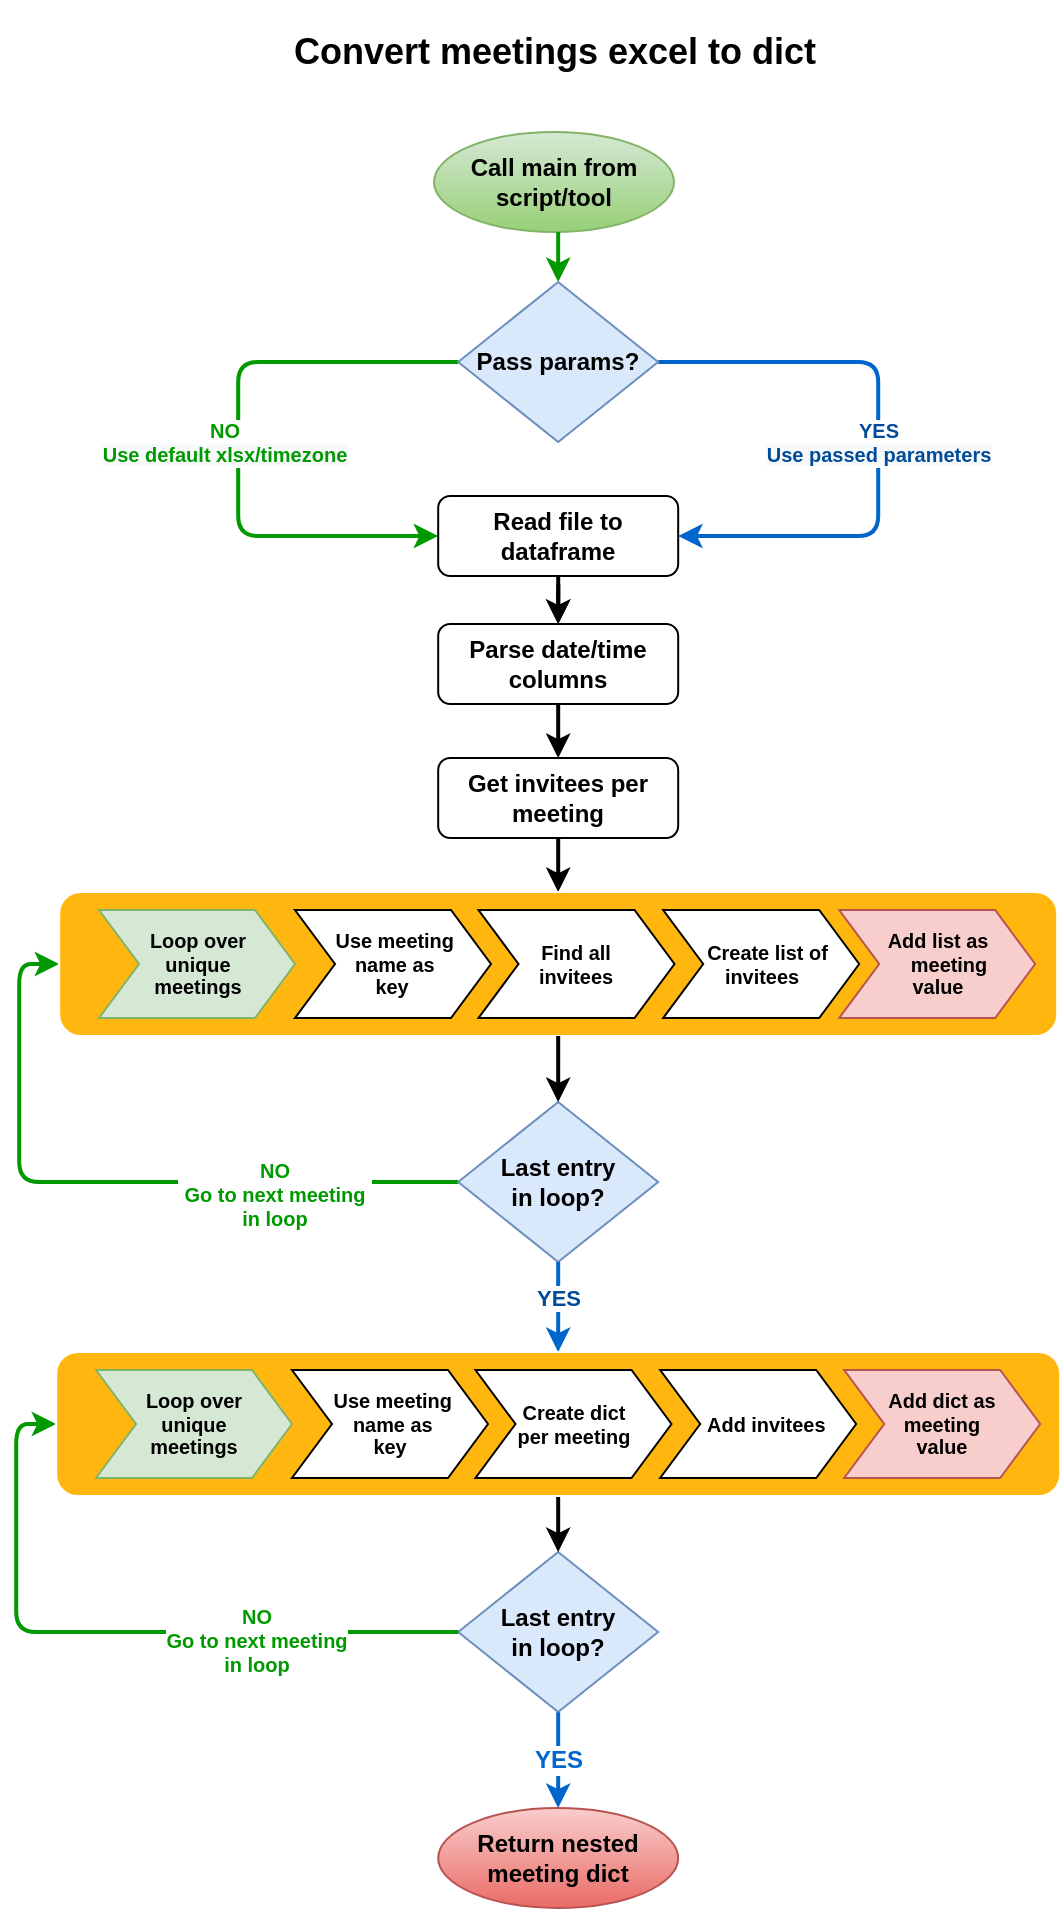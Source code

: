 <mxfile version="14.7.6" type="github">
  <diagram id="C5RBs43oDa-KdzZeNtuy" name="Page-1">
    <mxGraphModel dx="1634" dy="905" grid="0" gridSize="10" guides="1" tooltips="1" connect="1" arrows="1" fold="1" page="1" pageScale="1" pageWidth="827" pageHeight="1169" math="0" shadow="0">
      <root>
        <mxCell id="WIyWlLk6GJQsqaUBKTNV-0" />
        <mxCell id="WIyWlLk6GJQsqaUBKTNV-1" parent="WIyWlLk6GJQsqaUBKTNV-0" />
        <mxCell id="ReJE5lU1sMP6MGlXTFx2-0" value="&lt;h2&gt;Convert meetings excel to dict&lt;/h2&gt;" style="text;html=1;align=center;verticalAlign=middle;resizable=0;points=[];autosize=1;strokeColor=none;" parent="WIyWlLk6GJQsqaUBKTNV-1" vertex="1">
          <mxGeometry x="274" y="33" width="280" height="50" as="geometry" />
        </mxCell>
        <mxCell id="ReJE5lU1sMP6MGlXTFx2-1" value="Call main from script/tool" style="ellipse;whiteSpace=wrap;html=1;gradientColor=#97d077;fillColor=#d5e8d4;strokeColor=#82b366;fontStyle=1;fontSize=12;" parent="WIyWlLk6GJQsqaUBKTNV-1" vertex="1">
          <mxGeometry x="354" y="98" width="120" height="50" as="geometry" />
        </mxCell>
        <mxCell id="ReJE5lU1sMP6MGlXTFx2-100" value="" style="edgeStyle=none;rounded=0;orthogonalLoop=1;jettySize=auto;html=1;strokeColor=#009900;strokeWidth=2;fontSize=12;" parent="WIyWlLk6GJQsqaUBKTNV-1" target="ReJE5lU1sMP6MGlXTFx2-106" edge="1">
          <mxGeometry relative="1" as="geometry">
            <mxPoint x="416.09" y="148" as="sourcePoint" />
          </mxGeometry>
        </mxCell>
        <mxCell id="ReJE5lU1sMP6MGlXTFx2-102" style="edgeStyle=orthogonalEdgeStyle;rounded=1;orthogonalLoop=1;jettySize=auto;html=1;exitX=0;exitY=0.5;exitDx=0;exitDy=0;shadow=0;strokeColor=#009900;fillColor=#FFF700;strokeWidth=2;fontSize=12;" parent="WIyWlLk6GJQsqaUBKTNV-1" source="ReJE5lU1sMP6MGlXTFx2-106" target="ReJE5lU1sMP6MGlXTFx2-108" edge="1">
          <mxGeometry relative="1" as="geometry">
            <mxPoint x="346.09" y="303" as="targetPoint" />
            <Array as="points">
              <mxPoint x="256.09" y="213" />
              <mxPoint x="256.09" y="300" />
            </Array>
          </mxGeometry>
        </mxCell>
        <mxCell id="ReJE5lU1sMP6MGlXTFx2-103" value="&lt;font style=&quot;font-size: 10px;&quot; color=&quot;#009900&quot;&gt;NO&lt;br style=&quot;font-size: 10px;&quot;&gt;&lt;span style=&quot;font-size: 10px; background-color: rgb(248, 249, 250);&quot;&gt;Use default xlsx/timezone&lt;/span&gt;&lt;/font&gt;&lt;span style=&quot;font-size: 10px; background-color: rgb(248, 249, 250);&quot;&gt;&lt;br style=&quot;font-size: 10px;&quot;&gt;&lt;/span&gt;" style="edgeLabel;html=1;align=center;verticalAlign=middle;resizable=0;points=[];fontStyle=1;fontSize=10;" parent="ReJE5lU1sMP6MGlXTFx2-102" vertex="1" connectable="0">
          <mxGeometry x="-0.539" y="2" relative="1" as="geometry">
            <mxPoint x="-49" y="38" as="offset" />
          </mxGeometry>
        </mxCell>
        <mxCell id="ReJE5lU1sMP6MGlXTFx2-104" style="edgeStyle=orthogonalEdgeStyle;rounded=1;orthogonalLoop=1;jettySize=auto;html=1;exitX=1;exitY=0.5;exitDx=0;exitDy=0;entryX=1;entryY=0.5;entryDx=0;entryDy=0;strokeColor=#0066CC;strokeWidth=2;fontSize=12;" parent="WIyWlLk6GJQsqaUBKTNV-1" source="ReJE5lU1sMP6MGlXTFx2-106" target="ReJE5lU1sMP6MGlXTFx2-108" edge="1">
          <mxGeometry relative="1" as="geometry">
            <mxPoint x="466.09" y="323" as="targetPoint" />
            <Array as="points">
              <mxPoint x="576.09" y="213" />
              <mxPoint x="576.09" y="300" />
            </Array>
          </mxGeometry>
        </mxCell>
        <mxCell id="ReJE5lU1sMP6MGlXTFx2-105" value="&lt;font style=&quot;font-size: 10px;&quot; color=&quot;#004c99&quot;&gt;YES&lt;br style=&quot;font-size: 10px;&quot;&gt;&lt;span style=&quot;font-size: 10px; background-color: rgb(248, 249, 250);&quot;&gt;Use passed parameters&lt;/span&gt;&lt;/font&gt;" style="edgeLabel;html=1;align=center;verticalAlign=middle;resizable=0;points=[];fontStyle=1;fontSize=10;" parent="ReJE5lU1sMP6MGlXTFx2-104" vertex="1" connectable="0">
          <mxGeometry x="-0.484" y="2" relative="1" as="geometry">
            <mxPoint x="33" y="42" as="offset" />
          </mxGeometry>
        </mxCell>
        <mxCell id="ReJE5lU1sMP6MGlXTFx2-106" value="Pass params?" style="rhombus;whiteSpace=wrap;html=1;fillColor=#dae8fc;strokeColor=#6c8ebf;fontStyle=1;fontSize=12;" parent="WIyWlLk6GJQsqaUBKTNV-1" vertex="1">
          <mxGeometry x="366.09" y="173" width="100" height="80" as="geometry" />
        </mxCell>
        <mxCell id="ReJE5lU1sMP6MGlXTFx2-180" style="edgeStyle=orthogonalEdgeStyle;rounded=0;orthogonalLoop=1;jettySize=auto;html=1;entryX=0.5;entryY=0;entryDx=0;entryDy=0;strokeWidth=2;fontSize=12;" parent="WIyWlLk6GJQsqaUBKTNV-1" target="ReJE5lU1sMP6MGlXTFx2-147" edge="1">
          <mxGeometry relative="1" as="geometry">
            <mxPoint x="416.167" y="324" as="sourcePoint" />
          </mxGeometry>
        </mxCell>
        <mxCell id="ReJE5lU1sMP6MGlXTFx2-212" value="" style="edgeStyle=orthogonalEdgeStyle;rounded=1;orthogonalLoop=1;jettySize=auto;html=1;strokeWidth=2;fontSize=12;" parent="WIyWlLk6GJQsqaUBKTNV-1" source="ReJE5lU1sMP6MGlXTFx2-108" target="ReJE5lU1sMP6MGlXTFx2-147" edge="1">
          <mxGeometry relative="1" as="geometry" />
        </mxCell>
        <mxCell id="ReJE5lU1sMP6MGlXTFx2-108" value="Read file to dataframe" style="rounded=1;whiteSpace=wrap;html=1;fontSize=12;glass=0;strokeWidth=1;shadow=0;fontStyle=1" parent="WIyWlLk6GJQsqaUBKTNV-1" vertex="1">
          <mxGeometry x="356.09" y="280" width="120" height="40" as="geometry" />
        </mxCell>
        <mxCell id="ReJE5lU1sMP6MGlXTFx2-207" value="&lt;font style=&quot;font-size: 12px;&quot; color=&quot;#0066cc&quot;&gt;YES&lt;/font&gt;" style="edgeStyle=orthogonalEdgeStyle;rounded=1;orthogonalLoop=1;jettySize=auto;html=1;strokeWidth=2;exitX=0.5;exitY=1;exitDx=0;exitDy=0;strokeColor=#0066CC;entryX=0.5;entryY=0;entryDx=0;entryDy=0;fontStyle=1;fontSize=12;" parent="WIyWlLk6GJQsqaUBKTNV-1" source="ReJE5lU1sMP6MGlXTFx2-121" target="ReJE5lU1sMP6MGlXTFx2-211" edge="1">
          <mxGeometry relative="1" as="geometry">
            <mxPoint x="416" y="926" as="targetPoint" />
            <mxPoint x="416" y="877" as="sourcePoint" />
            <Array as="points" />
            <mxPoint as="offset" />
          </mxGeometry>
        </mxCell>
        <mxCell id="ReJE5lU1sMP6MGlXTFx2-121" value="Last entry&lt;br style=&quot;font-size: 12px;&quot;&gt;in loop?" style="rhombus;whiteSpace=wrap;html=1;fillColor=#dae8fc;strokeColor=#6c8ebf;fontStyle=1;fontSize=12;" parent="WIyWlLk6GJQsqaUBKTNV-1" vertex="1">
          <mxGeometry x="366.09" y="808" width="100" height="80" as="geometry" />
        </mxCell>
        <mxCell id="ReJE5lU1sMP6MGlXTFx2-182" style="edgeStyle=orthogonalEdgeStyle;rounded=0;orthogonalLoop=1;jettySize=auto;html=1;entryX=0.5;entryY=0;entryDx=0;entryDy=0;strokeWidth=2;" parent="WIyWlLk6GJQsqaUBKTNV-1" source="ReJE5lU1sMP6MGlXTFx2-145" target="ReJE5lU1sMP6MGlXTFx2-168" edge="1">
          <mxGeometry relative="1" as="geometry">
            <mxPoint x="416.24" y="467.12" as="targetPoint" />
            <Array as="points" />
          </mxGeometry>
        </mxCell>
        <mxCell id="ReJE5lU1sMP6MGlXTFx2-145" value="Get invitees per meeting" style="rounded=1;whiteSpace=wrap;html=1;fontSize=12;glass=0;strokeWidth=1;shadow=0;fontStyle=1" parent="WIyWlLk6GJQsqaUBKTNV-1" vertex="1">
          <mxGeometry x="356.09" y="411" width="120" height="40" as="geometry" />
        </mxCell>
        <mxCell id="ReJE5lU1sMP6MGlXTFx2-181" style="edgeStyle=orthogonalEdgeStyle;rounded=0;orthogonalLoop=1;jettySize=auto;html=1;entryX=0.5;entryY=0;entryDx=0;entryDy=0;strokeWidth=2;fontSize=12;" parent="WIyWlLk6GJQsqaUBKTNV-1" target="ReJE5lU1sMP6MGlXTFx2-145" edge="1">
          <mxGeometry relative="1" as="geometry">
            <mxPoint x="416.101" y="383" as="sourcePoint" />
            <mxPoint x="416" y="403" as="targetPoint" />
          </mxGeometry>
        </mxCell>
        <mxCell id="ReJE5lU1sMP6MGlXTFx2-147" value="Parse date/time columns" style="rounded=1;whiteSpace=wrap;html=1;fontSize=12;glass=0;strokeWidth=1;shadow=0;fontStyle=1" parent="WIyWlLk6GJQsqaUBKTNV-1" vertex="1">
          <mxGeometry x="356.09" y="344" width="120" height="40" as="geometry" />
        </mxCell>
        <mxCell id="ReJE5lU1sMP6MGlXTFx2-160" style="edgeStyle=orthogonalEdgeStyle;rounded=1;orthogonalLoop=1;jettySize=auto;html=1;exitX=0;exitY=0.5;exitDx=0;exitDy=0;shadow=0;strokeColor=#009900;fillColor=#FFF700;entryX=0;entryY=0.5;entryDx=0;entryDy=0;strokeWidth=2;" parent="WIyWlLk6GJQsqaUBKTNV-1" source="ReJE5lU1sMP6MGlXTFx2-162" target="ReJE5lU1sMP6MGlXTFx2-168" edge="1">
          <mxGeometry y="38" as="geometry">
            <mxPoint x="320" y="518" as="targetPoint" />
          </mxGeometry>
        </mxCell>
        <mxCell id="ReJE5lU1sMP6MGlXTFx2-161" value="&lt;h5 style=&quot;font-size: 10px;&quot;&gt;&lt;font style=&quot;font-size: 10px;&quot; color=&quot;#009900&quot;&gt;&lt;font style=&quot;font-size: 10px;&quot;&gt;NO&lt;/font&gt;&lt;br style=&quot;font-size: 10px;&quot;&gt;&lt;font style=&quot;font-size: 10px;&quot;&gt;&amp;nbsp;Go to next meeting&amp;nbsp;&lt;br style=&quot;font-size: 10px;&quot;&gt; in loop&lt;/font&gt;&lt;/font&gt;&lt;/h5&gt;" style="edgeLabel;html=1;align=center;verticalAlign=middle;resizable=0;points=[];fontStyle=1;fontSize=10;" parent="ReJE5lU1sMP6MGlXTFx2-160" vertex="1" connectable="0">
          <mxGeometry x="-0.718" y="1" relative="1" as="geometry">
            <mxPoint x="-43" y="5" as="offset" />
          </mxGeometry>
        </mxCell>
        <mxCell id="ReJE5lU1sMP6MGlXTFx2-162" value="Last entry&lt;br style=&quot;font-size: 12px;&quot;&gt;in loop?" style="rhombus;whiteSpace=wrap;html=1;fillColor=#dae8fc;strokeColor=#6c8ebf;fontStyle=1;fontSize=12;" parent="WIyWlLk6GJQsqaUBKTNV-1" vertex="1">
          <mxGeometry x="366.09" y="583" width="100" height="80" as="geometry" />
        </mxCell>
        <mxCell id="ReJE5lU1sMP6MGlXTFx2-189" value="" style="group" parent="WIyWlLk6GJQsqaUBKTNV-1" vertex="1" connectable="0">
          <mxGeometry x="166.59" y="478" width="499" height="72" as="geometry" />
        </mxCell>
        <mxCell id="ReJE5lU1sMP6MGlXTFx2-168" value="" style="rounded=1;whiteSpace=wrap;html=1;shadow=0;strokeColor=#FFFFFF;fillColor=#FFB70F;" parent="ReJE5lU1sMP6MGlXTFx2-189" vertex="1">
          <mxGeometry width="499" height="72" as="geometry" />
        </mxCell>
        <mxCell id="ReJE5lU1sMP6MGlXTFx2-169" value="&lt;h5&gt;&amp;nbsp;Use meeting&lt;br&gt;&amp;nbsp;name as &lt;br&gt;key&lt;/h5&gt;" style="shape=step;perimeter=stepPerimeter;whiteSpace=wrap;html=1;fixedSize=1;shadow=0;strokeColor=#000000;fillColor=#FFFFFF;" parent="ReJE5lU1sMP6MGlXTFx2-189" vertex="1">
          <mxGeometry x="117.908" y="9" width="97.993" height="54.0" as="geometry" />
        </mxCell>
        <mxCell id="ReJE5lU1sMP6MGlXTFx2-171" value="&lt;h5&gt;Find all &lt;br&gt;invitees&lt;/h5&gt;" style="shape=step;perimeter=stepPerimeter;whiteSpace=wrap;html=1;fixedSize=1;shadow=0;strokeColor=#000000;fillColor=#FFFFFF;" parent="ReJE5lU1sMP6MGlXTFx2-189" vertex="1">
          <mxGeometry x="209.665" y="9" width="97.993" height="54.0" as="geometry" />
        </mxCell>
        <mxCell id="ReJE5lU1sMP6MGlXTFx2-172" value="&lt;h5&gt;&amp;nbsp; Create list of&lt;br&gt;invitees&lt;/h5&gt;" style="shape=step;perimeter=stepPerimeter;whiteSpace=wrap;html=1;fixedSize=1;shadow=0;strokeColor=#000000;fillColor=#FFFFFF;" parent="ReJE5lU1sMP6MGlXTFx2-189" vertex="1">
          <mxGeometry x="302.009" y="9" width="97.993" height="54.0" as="geometry" />
        </mxCell>
        <mxCell id="ReJE5lU1sMP6MGlXTFx2-186" value="&lt;h5&gt;Add list as&lt;br&gt;&amp;nbsp; &amp;nbsp; meeting&lt;br&gt;value&lt;/h5&gt;" style="shape=step;perimeter=stepPerimeter;whiteSpace=wrap;html=1;fixedSize=1;shadow=0;strokeColor=#b85450;fillColor=#f8cecc;" parent="ReJE5lU1sMP6MGlXTFx2-189" vertex="1">
          <mxGeometry x="389.999" y="9" width="97.993" height="54.0" as="geometry" />
        </mxCell>
        <mxCell id="ReJE5lU1sMP6MGlXTFx2-188" value="&lt;h5&gt;&lt;font style=&quot;font-size: 9.96px&quot;&gt;Loop over&lt;br&gt;unique&lt;br&gt;meetings&lt;/font&gt;&lt;br&gt;&lt;/h5&gt;" style="shape=step;perimeter=stepPerimeter;whiteSpace=wrap;html=1;fixedSize=1;shadow=0;strokeColor=#82b366;fillColor=#d5e8d4;" parent="ReJE5lU1sMP6MGlXTFx2-189" vertex="1">
          <mxGeometry x="19.918" y="9" width="97.993" height="54.0" as="geometry" />
        </mxCell>
        <mxCell id="ReJE5lU1sMP6MGlXTFx2-199" style="edgeStyle=orthogonalEdgeStyle;rounded=1;orthogonalLoop=1;jettySize=auto;html=1;exitX=0;exitY=0.5;exitDx=0;exitDy=0;shadow=0;strokeColor=#009900;fillColor=#FFF700;entryX=0;entryY=0.5;entryDx=0;entryDy=0;strokeWidth=2;" parent="WIyWlLk6GJQsqaUBKTNV-1" source="ReJE5lU1sMP6MGlXTFx2-121" target="ReJE5lU1sMP6MGlXTFx2-192" edge="1">
          <mxGeometry x="2.26" y="242" as="geometry">
            <mxPoint x="168.85" y="718" as="targetPoint" />
            <mxPoint x="376.26" y="827" as="sourcePoint" />
          </mxGeometry>
        </mxCell>
        <mxCell id="ReJE5lU1sMP6MGlXTFx2-200" value="&lt;h5 style=&quot;font-size: 10px;&quot;&gt;&lt;font style=&quot;font-size: 10px;&quot; color=&quot;#009900&quot;&gt;&lt;font style=&quot;font-size: 10px;&quot;&gt;NO&lt;/font&gt;&lt;br style=&quot;font-size: 10px;&quot;&gt;&lt;font style=&quot;font-size: 10px;&quot;&gt;Go to next meeting&lt;br style=&quot;font-size: 10px;&quot;&gt; in loop&lt;/font&gt;&lt;/font&gt;&lt;/h5&gt;" style="edgeLabel;html=1;align=center;verticalAlign=middle;resizable=0;points=[];fontStyle=1;fontSize=10;" parent="ReJE5lU1sMP6MGlXTFx2-199" vertex="1" connectable="0">
          <mxGeometry x="-0.718" y="1" relative="1" as="geometry">
            <mxPoint x="-53" y="3" as="offset" />
          </mxGeometry>
        </mxCell>
        <mxCell id="ReJE5lU1sMP6MGlXTFx2-203" style="edgeStyle=orthogonalEdgeStyle;rounded=1;orthogonalLoop=1;jettySize=auto;html=1;entryX=0.5;entryY=0;entryDx=0;entryDy=0;strokeColor=#000000;strokeWidth=2;" parent="WIyWlLk6GJQsqaUBKTNV-1" source="ReJE5lU1sMP6MGlXTFx2-168" target="ReJE5lU1sMP6MGlXTFx2-162" edge="1">
          <mxGeometry relative="1" as="geometry" />
        </mxCell>
        <mxCell id="ReJE5lU1sMP6MGlXTFx2-206" style="edgeStyle=orthogonalEdgeStyle;rounded=1;orthogonalLoop=1;jettySize=auto;html=1;exitX=0.5;exitY=1;exitDx=0;exitDy=0;entryX=0.5;entryY=0;entryDx=0;entryDy=0;strokeColor=#000000;strokeWidth=2;" parent="WIyWlLk6GJQsqaUBKTNV-1" source="ReJE5lU1sMP6MGlXTFx2-192" target="ReJE5lU1sMP6MGlXTFx2-121" edge="1">
          <mxGeometry relative="1" as="geometry" />
        </mxCell>
        <mxCell id="ReJE5lU1sMP6MGlXTFx2-198" value="&lt;font color=&quot;#004c99&quot;&gt;YES&lt;/font&gt;" style="edgeStyle=orthogonalEdgeStyle;rounded=1;orthogonalLoop=1;jettySize=auto;html=1;strokeColor=#0066CC;strokeWidth=2;exitX=0.5;exitY=1;exitDx=0;exitDy=0;entryX=0.5;entryY=0;entryDx=0;entryDy=0;fontStyle=1" parent="WIyWlLk6GJQsqaUBKTNV-1" source="ReJE5lU1sMP6MGlXTFx2-162" target="ReJE5lU1sMP6MGlXTFx2-192" edge="1">
          <mxGeometry x="-0.175" relative="1" as="geometry">
            <mxPoint x="415.59" y="662" as="sourcePoint" />
            <mxPoint x="415.59" y="697" as="targetPoint" />
            <mxPoint as="offset" />
          </mxGeometry>
        </mxCell>
        <mxCell id="ReJE5lU1sMP6MGlXTFx2-209" value="" style="group" parent="WIyWlLk6GJQsqaUBKTNV-1" vertex="1" connectable="0">
          <mxGeometry x="165.09" y="708" width="502" height="72" as="geometry" />
        </mxCell>
        <mxCell id="ReJE5lU1sMP6MGlXTFx2-118" style="edgeStyle=none;rounded=0;orthogonalLoop=1;jettySize=auto;html=1;entryX=0;entryY=0.5;entryDx=0;entryDy=0;strokeWidth=2;" parent="ReJE5lU1sMP6MGlXTFx2-209" edge="1">
          <mxGeometry x="-83.5" y="-127" as="geometry">
            <mxPoint x="166.09" as="sourcePoint" />
            <mxPoint x="166.09" as="targetPoint" />
          </mxGeometry>
        </mxCell>
        <mxCell id="ReJE5lU1sMP6MGlXTFx2-192" value="" style="rounded=1;whiteSpace=wrap;html=1;shadow=0;strokeColor=#FFFFFF;fillColor=#FFB70F;" parent="ReJE5lU1sMP6MGlXTFx2-209" vertex="1">
          <mxGeometry width="502" height="72" as="geometry" />
        </mxCell>
        <mxCell id="ReJE5lU1sMP6MGlXTFx2-193" value="&lt;h5&gt;&amp;nbsp;Use meeting&lt;br&gt;&amp;nbsp;name as &lt;br&gt;key&lt;/h5&gt;" style="shape=step;perimeter=stepPerimeter;whiteSpace=wrap;html=1;fixedSize=1;shadow=0;strokeColor=#000000;fillColor=#FFFFFF;" parent="ReJE5lU1sMP6MGlXTFx2-209" vertex="1">
          <mxGeometry x="117.908" y="9" width="97.993" height="54.0" as="geometry" />
        </mxCell>
        <mxCell id="ReJE5lU1sMP6MGlXTFx2-194" value="&lt;h5&gt;Create dict&lt;br&gt;per meeting&lt;/h5&gt;" style="shape=step;perimeter=stepPerimeter;whiteSpace=wrap;html=1;fixedSize=1;shadow=0;strokeColor=#000000;fillColor=#FFFFFF;" parent="ReJE5lU1sMP6MGlXTFx2-209" vertex="1">
          <mxGeometry x="209.665" y="9" width="97.993" height="54.0" as="geometry" />
        </mxCell>
        <mxCell id="ReJE5lU1sMP6MGlXTFx2-195" value="&lt;h5&gt;&amp;nbsp; &amp;nbsp;Add invitees&lt;br&gt;&lt;/h5&gt;" style="shape=step;perimeter=stepPerimeter;whiteSpace=wrap;html=1;fixedSize=1;shadow=0;" parent="ReJE5lU1sMP6MGlXTFx2-209" vertex="1">
          <mxGeometry x="302.009" y="9" width="97.993" height="54.0" as="geometry" />
        </mxCell>
        <mxCell id="ReJE5lU1sMP6MGlXTFx2-197" value="&lt;h5&gt;&lt;font style=&quot;font-size: 9.96px&quot;&gt;Loop over&lt;br&gt;unique&lt;br&gt;meetings&lt;/font&gt;&lt;br&gt;&lt;/h5&gt;" style="shape=step;perimeter=stepPerimeter;whiteSpace=wrap;html=1;fixedSize=1;shadow=0;strokeColor=#82b366;fillColor=#d5e8d4;" parent="ReJE5lU1sMP6MGlXTFx2-209" vertex="1">
          <mxGeometry x="19.918" y="9" width="97.993" height="54.0" as="geometry" />
        </mxCell>
        <mxCell id="ReJE5lU1sMP6MGlXTFx2-208" value="&lt;h5&gt;Add dict as&lt;br&gt;meeting&lt;br&gt;value&lt;/h5&gt;" style="shape=step;perimeter=stepPerimeter;whiteSpace=wrap;html=1;fixedSize=1;shadow=0;strokeColor=#b85450;fillColor=#f8cecc;" parent="ReJE5lU1sMP6MGlXTFx2-209" vertex="1">
          <mxGeometry x="394.009" y="9" width="97.993" height="54.0" as="geometry" />
        </mxCell>
        <mxCell id="ReJE5lU1sMP6MGlXTFx2-211" value="Return nested&lt;br style=&quot;font-size: 12px;&quot;&gt;meeting dict" style="ellipse;whiteSpace=wrap;html=1;gradientColor=#ea6b66;fillColor=#f8cecc;strokeColor=#b85450;fontStyle=1;fontSize=12;" parent="WIyWlLk6GJQsqaUBKTNV-1" vertex="1">
          <mxGeometry x="356.09" y="936" width="120" height="50" as="geometry" />
        </mxCell>
      </root>
    </mxGraphModel>
  </diagram>
</mxfile>
